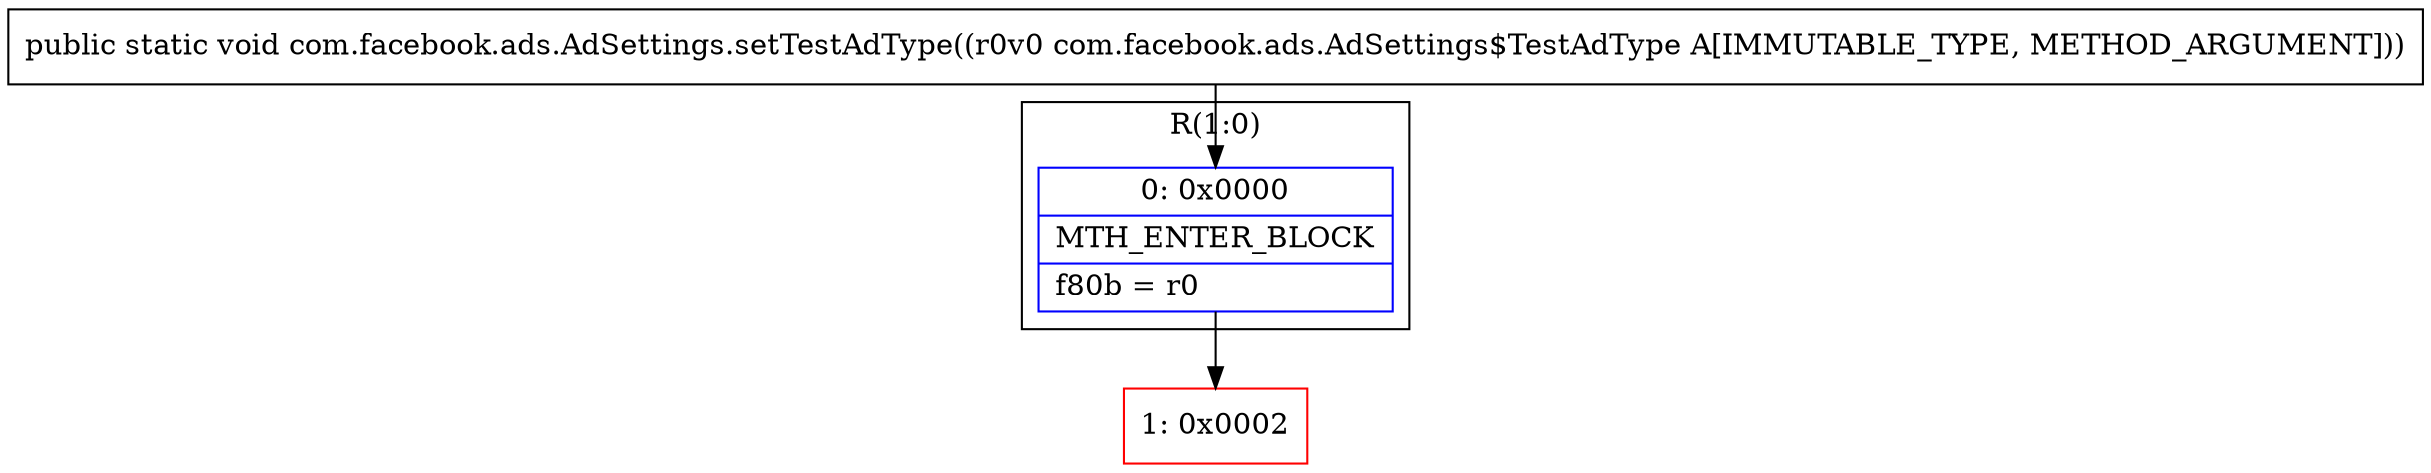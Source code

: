digraph "CFG forcom.facebook.ads.AdSettings.setTestAdType(Lcom\/facebook\/ads\/AdSettings$TestAdType;)V" {
subgraph cluster_Region_464950345 {
label = "R(1:0)";
node [shape=record,color=blue];
Node_0 [shape=record,label="{0\:\ 0x0000|MTH_ENTER_BLOCK\l|f80b = r0\l}"];
}
Node_1 [shape=record,color=red,label="{1\:\ 0x0002}"];
MethodNode[shape=record,label="{public static void com.facebook.ads.AdSettings.setTestAdType((r0v0 com.facebook.ads.AdSettings$TestAdType A[IMMUTABLE_TYPE, METHOD_ARGUMENT])) }"];
MethodNode -> Node_0;
Node_0 -> Node_1;
}

